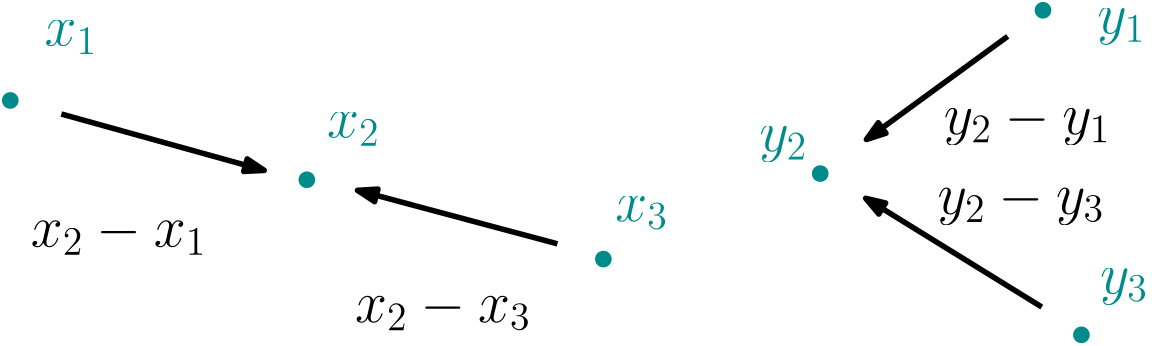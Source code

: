 <?xml version="1.0"?>
<!DOCTYPE ipe SYSTEM "ipe.dtd">
<ipe version="70206" creator="Ipe 7.2.7">
<info created="D:20190809151630" modified="D:20190901121623"/>
<ipestyle name="basic">
<symbol name="arrow/arc(spx)">
<path stroke="sym-stroke" fill="sym-stroke" pen="sym-pen">
0 0 m
-1 0.333 l
-1 -0.333 l
h
</path>
</symbol>
<symbol name="arrow/farc(spx)">
<path stroke="sym-stroke" fill="white" pen="sym-pen">
0 0 m
-1 0.333 l
-1 -0.333 l
h
</path>
</symbol>
<symbol name="arrow/ptarc(spx)">
<path stroke="sym-stroke" fill="sym-stroke" pen="sym-pen">
0 0 m
-1 0.333 l
-0.8 0 l
-1 -0.333 l
h
</path>
</symbol>
<symbol name="arrow/fptarc(spx)">
<path stroke="sym-stroke" fill="white" pen="sym-pen">
0 0 m
-1 0.333 l
-0.8 0 l
-1 -0.333 l
h
</path>
</symbol>
<symbol name="mark/circle(sx)" transformations="translations">
<path fill="sym-stroke">
0.6 0 0 0.6 0 0 e
0.4 0 0 0.4 0 0 e
</path>
</symbol>
<symbol name="mark/disk(sx)" transformations="translations">
<path fill="sym-stroke">
0.6 0 0 0.6 0 0 e
</path>
</symbol>
<symbol name="mark/fdisk(sfx)" transformations="translations">
<group>
<path fill="sym-fill">
0.5 0 0 0.5 0 0 e
</path>
<path fill="sym-stroke" fillrule="eofill">
0.6 0 0 0.6 0 0 e
0.4 0 0 0.4 0 0 e
</path>
</group>
</symbol>
<symbol name="mark/box(sx)" transformations="translations">
<path fill="sym-stroke" fillrule="eofill">
-0.6 -0.6 m
0.6 -0.6 l
0.6 0.6 l
-0.6 0.6 l
h
-0.4 -0.4 m
0.4 -0.4 l
0.4 0.4 l
-0.4 0.4 l
h
</path>
</symbol>
<symbol name="mark/square(sx)" transformations="translations">
<path fill="sym-stroke">
-0.6 -0.6 m
0.6 -0.6 l
0.6 0.6 l
-0.6 0.6 l
h
</path>
</symbol>
<symbol name="mark/fsquare(sfx)" transformations="translations">
<group>
<path fill="sym-fill">
-0.5 -0.5 m
0.5 -0.5 l
0.5 0.5 l
-0.5 0.5 l
h
</path>
<path fill="sym-stroke" fillrule="eofill">
-0.6 -0.6 m
0.6 -0.6 l
0.6 0.6 l
-0.6 0.6 l
h
-0.4 -0.4 m
0.4 -0.4 l
0.4 0.4 l
-0.4 0.4 l
h
</path>
</group>
</symbol>
<symbol name="mark/cross(sx)" transformations="translations">
<group>
<path fill="sym-stroke">
-0.43 -0.57 m
0.57 0.43 l
0.43 0.57 l
-0.57 -0.43 l
h
</path>
<path fill="sym-stroke">
-0.43 0.57 m
0.57 -0.43 l
0.43 -0.57 l
-0.57 0.43 l
h
</path>
</group>
</symbol>
<symbol name="arrow/fnormal(spx)">
<path stroke="sym-stroke" fill="white" pen="sym-pen">
0 0 m
-1 0.333 l
-1 -0.333 l
h
</path>
</symbol>
<symbol name="arrow/pointed(spx)">
<path stroke="sym-stroke" fill="sym-stroke" pen="sym-pen">
0 0 m
-1 0.333 l
-0.8 0 l
-1 -0.333 l
h
</path>
</symbol>
<symbol name="arrow/fpointed(spx)">
<path stroke="sym-stroke" fill="white" pen="sym-pen">
0 0 m
-1 0.333 l
-0.8 0 l
-1 -0.333 l
h
</path>
</symbol>
<symbol name="arrow/linear(spx)">
<path stroke="sym-stroke" pen="sym-pen">
-1 0.333 m
0 0 l
-1 -0.333 l
</path>
</symbol>
<symbol name="arrow/fdouble(spx)">
<path stroke="sym-stroke" fill="white" pen="sym-pen">
0 0 m
-1 0.333 l
-1 -0.333 l
h
-1 0 m
-2 0.333 l
-2 -0.333 l
h
</path>
</symbol>
<symbol name="arrow/double(spx)">
<path stroke="sym-stroke" fill="sym-stroke" pen="sym-pen">
0 0 m
-1 0.333 l
-1 -0.333 l
h
-1 0 m
-2 0.333 l
-2 -0.333 l
h
</path>
</symbol>
<pen name="heavier" value="0.8"/>
<pen name="fat" value="1.2"/>
<pen name="ultrafat" value="2"/>
<symbolsize name="large" value="5"/>
<symbolsize name="small" value="2"/>
<symbolsize name="tiny" value="1.1"/>
<arrowsize name="large" value="10"/>
<arrowsize name="small" value="5"/>
<arrowsize name="tiny" value="3"/>
<color name="red" value="1 0 0"/>
<color name="green" value="0 1 0"/>
<color name="blue" value="0 0 1"/>
<color name="yellow" value="1 1 0"/>
<color name="orange" value="1 0.647 0"/>
<color name="gold" value="1 0.843 0"/>
<color name="purple" value="0.627 0.125 0.941"/>
<color name="gray" value="0.745"/>
<color name="brown" value="0.647 0.165 0.165"/>
<color name="navy" value="0 0 0.502"/>
<color name="pink" value="1 0.753 0.796"/>
<color name="seagreen" value="0.18 0.545 0.341"/>
<color name="turquoise" value="0.251 0.878 0.816"/>
<color name="violet" value="0.933 0.51 0.933"/>
<color name="darkblue" value="0 0 0.545"/>
<color name="darkcyan" value="0 0.545 0.545"/>
<color name="darkgray" value="0.663"/>
<color name="darkgreen" value="0 0.392 0"/>
<color name="darkmagenta" value="0.545 0 0.545"/>
<color name="darkorange" value="1 0.549 0"/>
<color name="darkred" value="0.545 0 0"/>
<color name="lightblue" value="0.678 0.847 0.902"/>
<color name="lightcyan" value="0.878 1 1"/>
<color name="lightgray" value="0.827"/>
<color name="lightgreen" value="0.565 0.933 0.565"/>
<color name="lightyellow" value="1 1 0.878"/>
<dashstyle name="dashed" value="[4] 0"/>
<dashstyle name="dotted" value="[1 3] 0"/>
<dashstyle name="dash dotted" value="[4 2 1 2] 0"/>
<dashstyle name="dash dot dotted" value="[4 2 1 2 1 2] 0"/>
<textsize name="large" value="\large"/>
<textsize name="Large" value="\Large"/>
<textsize name="LARGE" value="\LARGE"/>
<textsize name="huge" value="\huge"/>
<textsize name="Huge" value="\Huge"/>
<textsize name="small" value="\small"/>
<textsize name="footnote" value="\footnotesize"/>
<textsize name="tiny" value="\tiny"/>
<textstyle name="center" begin="\begin{center}" end="\end{center}"/>
<textstyle name="itemize" begin="\begin{itemize}" end="\end{itemize}"/>
<textstyle name="item" begin="\begin{itemize}\item{}" end="\end{itemize}"/>
<gridsize name="4 pts" value="4"/>
<gridsize name="8 pts (~3 mm)" value="8"/>
<gridsize name="16 pts (~6 mm)" value="16"/>
<gridsize name="32 pts (~12 mm)" value="32"/>
<gridsize name="10 pts (~3.5 mm)" value="10"/>
<gridsize name="20 pts (~7 mm)" value="20"/>
<gridsize name="14 pts (~5 mm)" value="14"/>
<gridsize name="28 pts (~10 mm)" value="28"/>
<gridsize name="56 pts (~20 mm)" value="56"/>
<anglesize name="90 deg" value="90"/>
<anglesize name="60 deg" value="60"/>
<anglesize name="45 deg" value="45"/>
<anglesize name="30 deg" value="30"/>
<anglesize name="22.5 deg" value="22.5"/>
<opacity name="10%" value="0.1"/>
<opacity name="30%" value="0.3"/>
<opacity name="50%" value="0.5"/>
<opacity name="75%" value="0.75"/>
<tiling name="falling" angle="-60" step="4" width="1"/>
<tiling name="rising" angle="30" step="4" width="1"/>
</ipestyle>
<page>
<layer name="alpha"/>
<view layers="alpha" active="alpha"/>
<path layer="alpha" matrix="1.27294 0.389105 -0.372945 1.21749 232.974 -265.342" stroke="black" pen="ultrafat" arrow="normal/normal">
128 768 m
176 736 l
</path>
<path matrix="1.26501 0.379853 -0.351833 1.1717 252.41 -237.203" stroke="black" pen="ultrafat" arrow="normal/normal">
224 704 m
176 736 l
</path>
<use matrix="1.87632 0.563413 -0.521727 1.73749 251.63 -682.119" name="mark/disk(sx)" pos="128 768" size="large" stroke="darkcyan"/>
<use matrix="1.87632 0.563413 -0.521727 1.73749 251.63 -682.119" name="mark/disk(sx)" pos="176 736" size="large" stroke="darkcyan"/>
<use matrix="1.87632 0.563413 -0.521727 1.73749 251.63 -682.119" name="mark/disk(sx)" pos="224 704" size="large" stroke="darkcyan"/>
<text matrix="1.87632 0.563413 -0.521727 1.73749 251.63 -682.119" transformations="translations" pos="136.929 776.53" stroke="darkcyan" type="label" width="19.019" height="8.896" depth="3.1" valign="baseline" size="huge" style="math">x_1</text>
<text matrix="1.87632 0.563413 -0.521727 1.73749 251.63 -682.119" transformations="translations" pos="181.826 742.957" stroke="darkcyan" type="label" width="19.019" height="8.896" depth="3.1" valign="baseline" size="huge" style="math">x_2</text>
<text matrix="1.87632 0.563413 -0.521727 1.73749 251.63 -682.119" transformations="translations" pos="228.102 710.592" stroke="darkcyan" type="label" width="19.019" height="8.896" depth="3.1" valign="baseline" size="huge" style="math">x_3</text>
<text matrix="1.87632 0.563413 -0.521727 1.73749 242.338 -706.535" transformations="translations" pos="185.112 717.698" stroke="black" type="label" width="63.292" height="12.053" depth="3.1" valign="baseline" size="huge" style="math">x_2-x_3</text>
<text matrix="1.87632 0.563413 -0.521727 1.73749 251.329 -699.789" transformations="translations" pos="126.645 748.408" stroke="black" type="label" width="63.292" height="12.053" depth="3.1" valign="baseline" size="huge" style="math">x_2-x_1</text>
<path matrix="-0.565369 -0.788794 0.741696 -0.0230398 -47.0663 866.125" stroke="black" pen="ultrafat" arrow="normal/normal">
128 768 m
176 736 l
</path>
<path matrix="1.32081 0 0 1.22338 166.592 -211.249" stroke="black" pen="ultrafat" arrow="normal/normal">
224 704 m
176 736 l
</path>
<use matrix="-0.837731 -1.16074 1.05242 -0.0387756 -238.134 935.203" name="mark/disk(sx)" pos="128 768" size="large" stroke="darkcyan"/>
<use matrix="1.95908 0 0 1.81413 37.8927 -637.144" name="mark/disk(sx)" pos="176 736" size="large" stroke="darkcyan"/>
<use matrix="1.95908 0 0 1.81413 37.8927 -637.144" name="mark/disk(sx)" pos="224 704" size="large" stroke="darkcyan"/>
<text matrix="1.95908 0 0 1.81413 -118.834 -637.144" transformations="translations" pos="244.775 740.518" stroke="darkcyan" type="label" width="17.387" height="8.894" depth="4.02" valign="baseline" size="huge" style="math">y_2</text>
<text matrix="1.82693 -0.707335 0.655 1.69176 -563.243 -358.942" transformations="translations" pos="293.618 777.46" stroke="darkcyan" type="label" width="17.387" height="8.894" depth="4.02" valign="baseline" size="huge" style="math">y_1</text>
<text matrix="1.95908 0 0 1.81413 -118.834 -637.144" transformations="translations" pos="307.407 712.255" stroke="darkcyan" type="label" width="17.387" height="8.894" depth="4.02" valign="baseline" size="huge" style="math">y_3</text>
<text matrix="1.82693 -0.707335 0.655 1.69176 -563.243 -358.942" transformations="translations" pos="274.003 747.84" stroke="black" type="label" width="60.027" height="12.051" depth="4.02" valign="baseline" size="huge" style="math">y_2-y_1</text>
<text matrix="1.95908 0 0 1.81413 -118.834 -637.144" transformations="translations" pos="277.562 728.084" stroke="black" type="label" width="60.027" height="12.051" depth="4.02" valign="baseline" size="huge" style="math">y_2-y_3</text>
</page>
</ipe>
